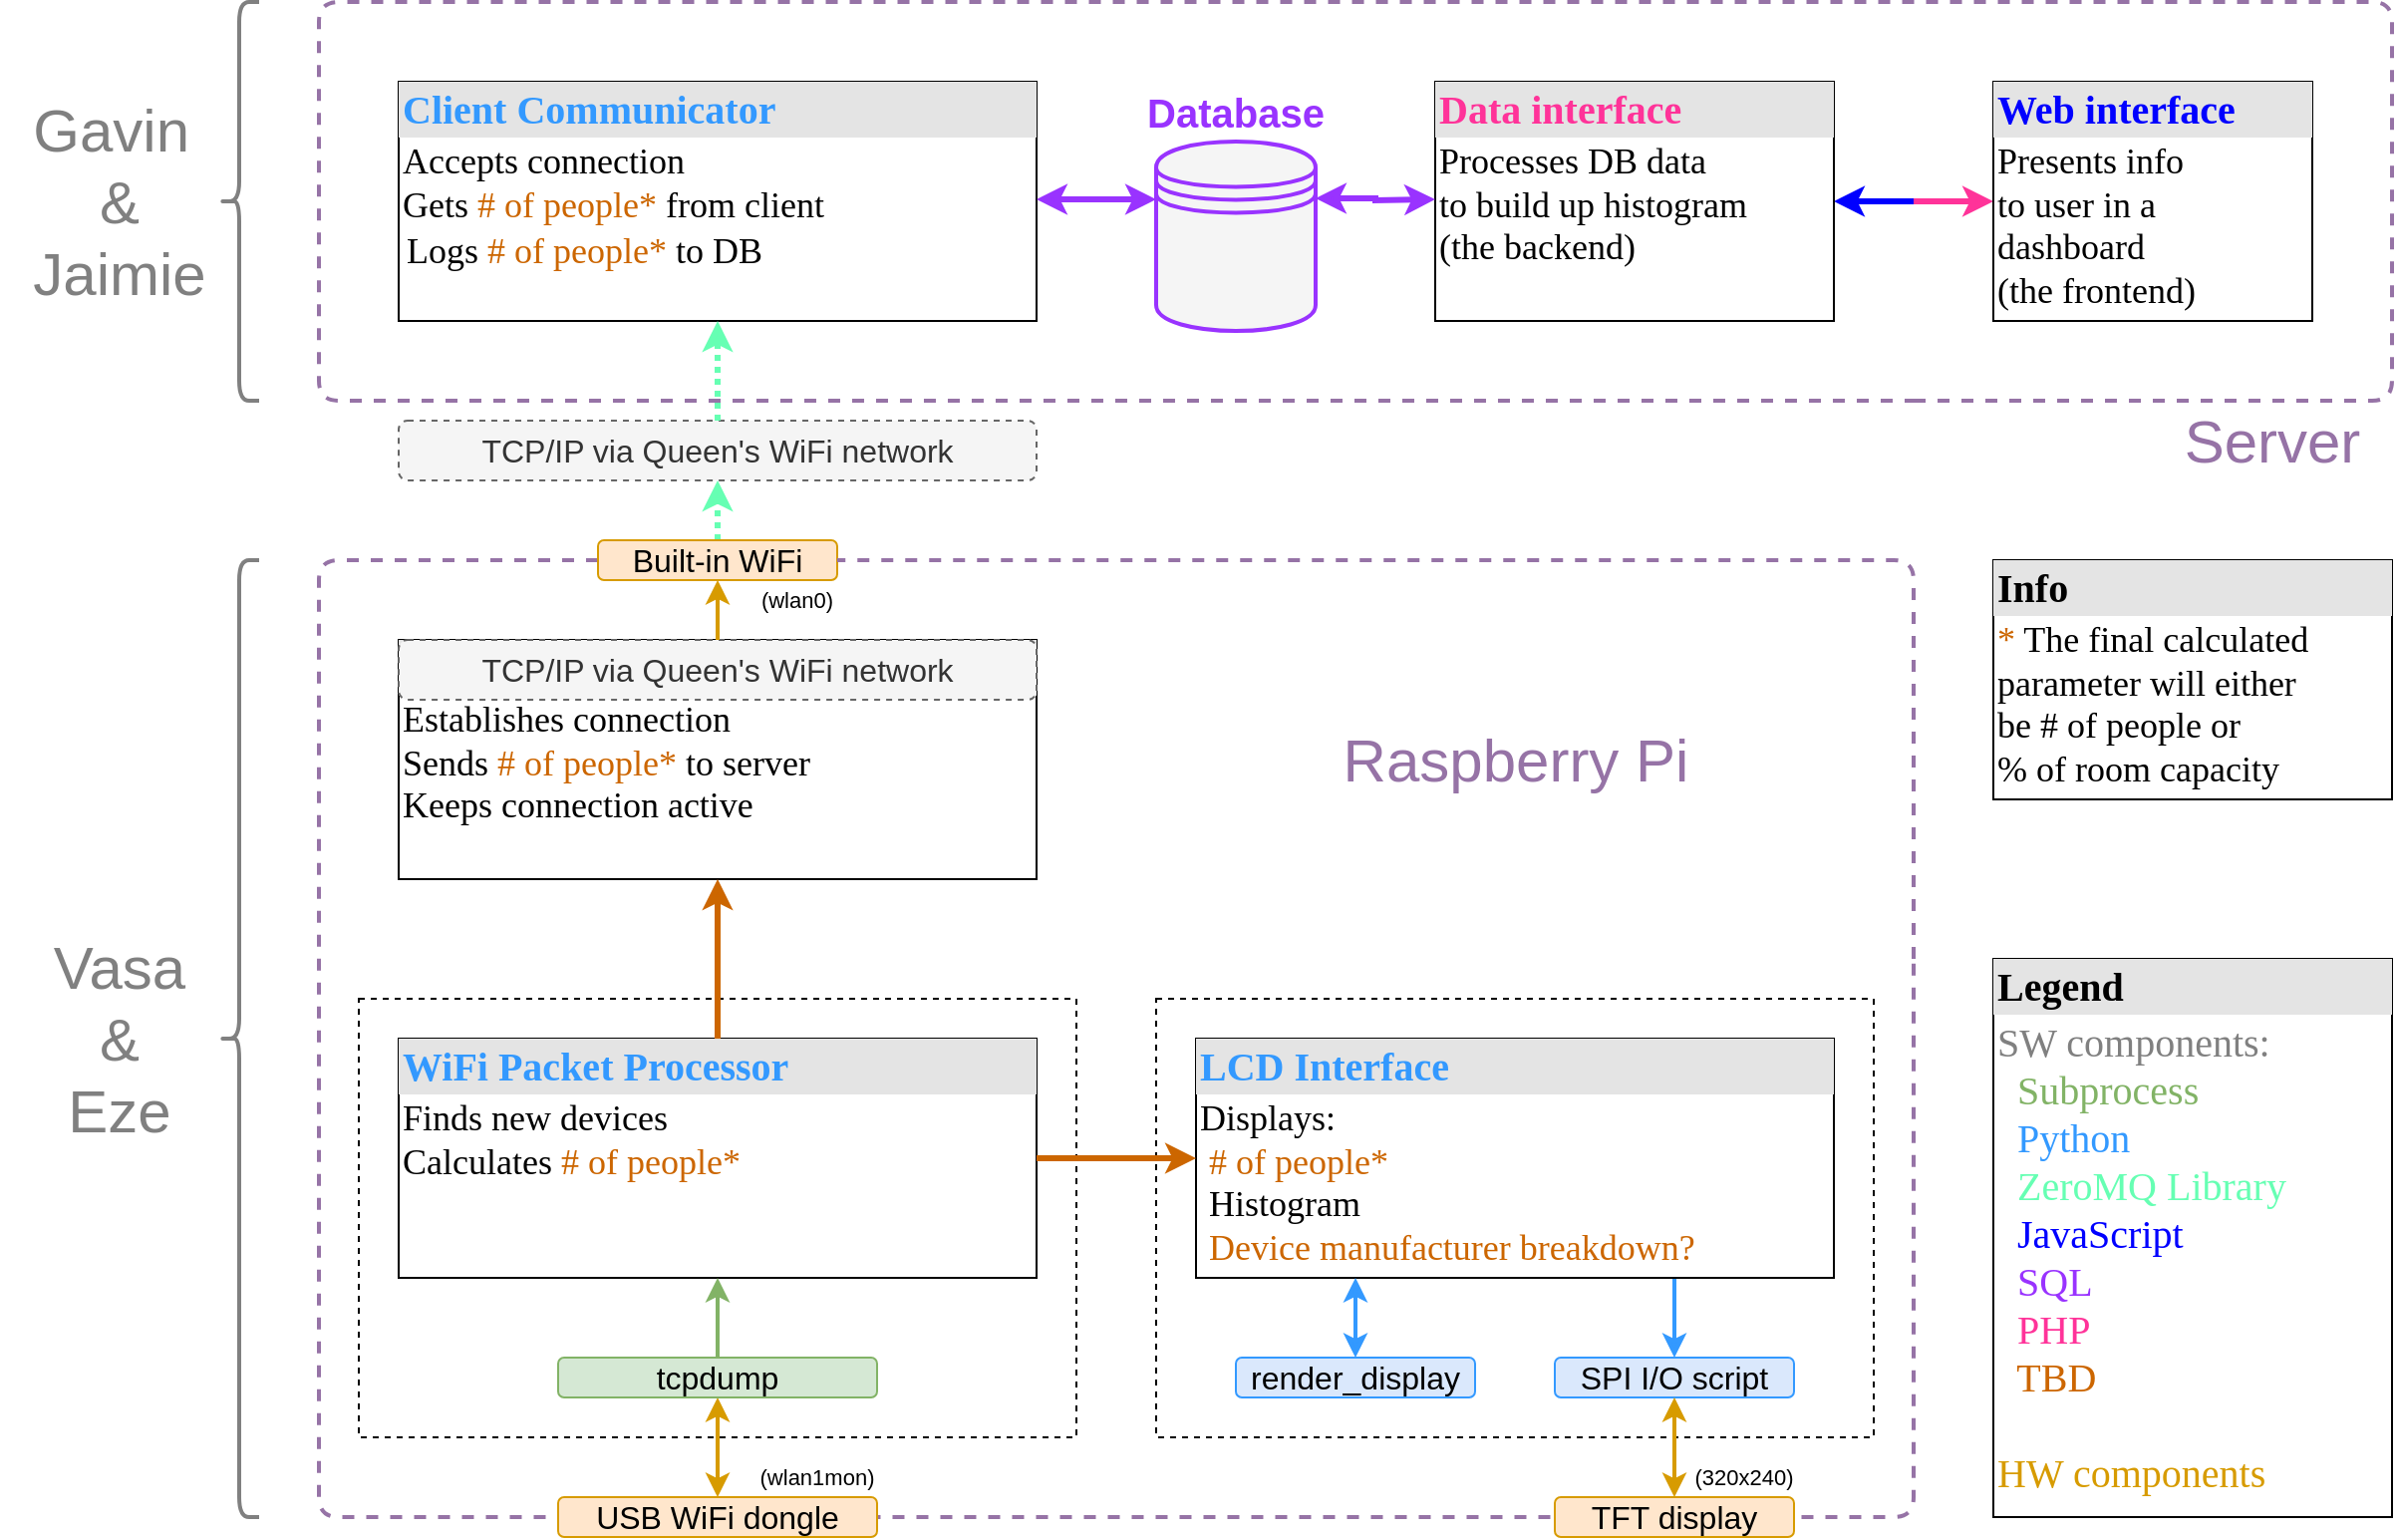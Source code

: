 <mxfile pages="1" version="11.2.5" type="device"><diagram name="Page-1" id="2ca16b54-16f6-2749-3443-fa8db7711227"><mxGraphModel dx="2186" dy="818" grid="1" gridSize="10" guides="1" tooltips="1" connect="1" arrows="1" fold="1" page="1" pageScale="1" pageWidth="1100" pageHeight="850" background="#ffffff" math="0" shadow="0"><root><mxCell id="0"/><mxCell id="1" parent="0"/><mxCell id="qQ4ryBG3iC_X9_vA_FXl-24" value="" style="endArrow=none;dashed=1;html=1;strokeColor=#9673a6;strokeWidth=2;fillColor=#e1d5e7;exitX=0;exitY=0.5;exitDx=0;exitDy=0;" parent="1" source="H9zwqcQKTvx47eW4Jzcs-15" edge="1"><mxGeometry width="50" height="50" relative="1" as="geometry"><mxPoint x="840" y="520" as="sourcePoint"/><mxPoint x="840" y="520" as="targetPoint"/><Array as="points"><mxPoint x="40" y="320"/><mxPoint x="40" y="800"/><mxPoint x="840" y="800"/></Array></mxGeometry></mxCell><mxCell id="qQ4ryBG3iC_X9_vA_FXl-10" value="" style="rounded=0;whiteSpace=wrap;html=1;fillColor=none;dashed=1;" parent="1" vertex="1"><mxGeometry x="460" y="540" width="360" height="220" as="geometry"/></mxCell><mxCell id="qQ4ryBG3iC_X9_vA_FXl-7" value="" style="rounded=0;whiteSpace=wrap;html=1;fillColor=none;dashed=1;" parent="1" vertex="1"><mxGeometry x="60" y="540" width="360" height="220" as="geometry"/></mxCell><mxCell id="2ed32ef02a7f4228-1" value="&lt;div style=&quot;box-sizing: border-box ; width: 100% ; background: rgb(228 , 228 , 228) ; padding: 2px ; font-size: 20px&quot;&gt;&lt;b&gt;&lt;font style=&quot;font-size: 20px&quot; color=&quot;#3399ff&quot;&gt;WiFi Packet Processor&lt;/font&gt;&lt;/b&gt;&lt;/div&gt;&lt;table style=&quot;width: 100% ; font-size: 20px&quot; cellpadding=&quot;2&quot; cellspacing=&quot;0&quot;&gt;&lt;tbody&gt;&lt;tr&gt;&lt;td style=&quot;font-size: 18px&quot;&gt;&lt;font style=&quot;font-size: 18px&quot;&gt;Finds new devices&lt;br&gt;Calculates &lt;font color=&quot;#cc6600&quot;&gt;# of people*&lt;/font&gt;&lt;/font&gt;&lt;/td&gt;&lt;td&gt;&lt;/td&gt;&lt;/tr&gt;&lt;/tbody&gt;&lt;/table&gt;" style="verticalAlign=top;align=left;overflow=fill;html=1;rounded=0;shadow=0;comic=0;labelBackgroundColor=none;strokeColor=#000000;strokeWidth=1;fillColor=#ffffff;fontFamily=Verdana;fontSize=12;fontColor=#000000;" parent="1" vertex="1"><mxGeometry x="80" y="560" width="320" height="120" as="geometry"/></mxCell><mxCell id="qQ4ryBG3iC_X9_vA_FXl-21" style="edgeStyle=orthogonalEdgeStyle;rounded=0;orthogonalLoop=1;jettySize=auto;html=1;exitX=0.75;exitY=1;exitDx=0;exitDy=0;entryX=0.5;entryY=0;entryDx=0;entryDy=0;fillColor=#dae8fc;strokeColor=#3399FF;strokeWidth=2;" parent="1" source="qQ4ryBG3iC_X9_vA_FXl-5" target="qQ4ryBG3iC_X9_vA_FXl-12" edge="1"><mxGeometry relative="1" as="geometry"/></mxCell><mxCell id="qQ4ryBG3iC_X9_vA_FXl-5" value="&lt;div style=&quot;box-sizing: border-box ; width: 100% ; background: rgb(228 , 228 , 228) ; padding: 2px ; font-size: 20px&quot;&gt;&lt;b&gt;&lt;font style=&quot;font-size: 20px&quot; color=&quot;#3399ff&quot;&gt;LCD Interface&lt;/font&gt;&lt;/b&gt;&lt;/div&gt;&lt;table style=&quot;width: 100% ; font-size: 20px&quot; cellpadding=&quot;2&quot; cellspacing=&quot;0&quot;&gt;&lt;tbody&gt;&lt;tr style=&quot;font-size: 18px&quot;&gt;&lt;td&gt;Displays:&lt;br&gt;&lt;font color=&quot;#cc6600&quot;&gt;&amp;nbsp;# of people*&lt;/font&gt;&lt;br&gt;&amp;nbsp;Histogram&lt;br&gt;&amp;nbsp;&lt;font color=&quot;#cc6600&quot;&gt;Device manufacturer breakdown?&lt;/font&gt;&lt;/td&gt;&lt;td&gt;&lt;/td&gt;&lt;/tr&gt;&lt;/tbody&gt;&lt;/table&gt;" style="verticalAlign=top;align=left;overflow=fill;html=1;rounded=0;shadow=0;comic=0;labelBackgroundColor=none;strokeColor=#000000;strokeWidth=1;fillColor=#ffffff;fontFamily=Verdana;fontSize=12;fontColor=#000000;" parent="1" vertex="1"><mxGeometry x="480" y="560" width="320" height="120" as="geometry"/></mxCell><mxCell id="qQ4ryBG3iC_X9_vA_FXl-1" value="&lt;div style=&quot;box-sizing: border-box ; width: 100% ; background: rgb(228 , 228 , 228) ; padding: 2px ; font-size: 20px&quot;&gt;&lt;b&gt;&lt;font style=&quot;font-size: 20px&quot; color=&quot;#3399ff&quot;&gt;Server Communicator&lt;/font&gt;&lt;/b&gt;&lt;/div&gt;&lt;table style=&quot;width: 100% ; font-size: 20px&quot; cellpadding=&quot;2&quot; cellspacing=&quot;0&quot;&gt;&lt;tbody style=&quot;font-size: 18px&quot;&gt;&lt;tr&gt;&lt;td&gt;&lt;font style=&quot;font-size: 18px&quot;&gt;Establishes connection&lt;br&gt;Sends &lt;font color=&quot;#cc6600&quot;&gt;# of people*&lt;/font&gt; to server&lt;br&gt;Keeps connection active&lt;/font&gt;&lt;/td&gt;&lt;td&gt;&lt;/td&gt;&lt;/tr&gt;&lt;/tbody&gt;&lt;/table&gt;" style="verticalAlign=top;align=left;overflow=fill;html=1;rounded=0;shadow=0;comic=0;labelBackgroundColor=none;strokeColor=#000000;strokeWidth=1;fillColor=#ffffff;fontFamily=Verdana;fontSize=12;fontColor=#000000;" parent="1" vertex="1"><mxGeometry x="80" y="360" width="320" height="120" as="geometry"/></mxCell><mxCell id="qQ4ryBG3iC_X9_vA_FXl-9" style="edgeStyle=orthogonalEdgeStyle;rounded=0;orthogonalLoop=1;jettySize=auto;html=1;exitX=0.5;exitY=0;exitDx=0;exitDy=0;entryX=0.5;entryY=1;entryDx=0;entryDy=0;fillColor=#d5e8d4;strokeColor=#82b366;strokeWidth=2;" parent="1" source="qQ4ryBG3iC_X9_vA_FXl-8" edge="1"><mxGeometry relative="1" as="geometry"><mxPoint x="240" y="680" as="targetPoint"/></mxGeometry></mxCell><mxCell id="qQ4ryBG3iC_X9_vA_FXl-30" style="edgeStyle=orthogonalEdgeStyle;rounded=0;orthogonalLoop=1;jettySize=auto;html=1;exitX=0.5;exitY=1;exitDx=0;exitDy=0;entryX=0.5;entryY=0;entryDx=0;entryDy=0;startArrow=classic;startFill=1;endArrow=classic;endFill=1;strokeColor=#d79b00;strokeWidth=2;fontSize=30;fontColor=#9673A6;fillColor=#ffe6cc;" parent="1" source="qQ4ryBG3iC_X9_vA_FXl-8" target="qQ4ryBG3iC_X9_vA_FXl-27" edge="1"><mxGeometry relative="1" as="geometry"/></mxCell><mxCell id="qQ4ryBG3iC_X9_vA_FXl-8" value="&lt;font style=&quot;font-size: 16px&quot;&gt;tcpdump&lt;/font&gt;" style="rounded=1;whiteSpace=wrap;html=1;fillColor=#d5e8d4;strokeColor=#82b366;" parent="1" vertex="1"><mxGeometry x="160" y="720" width="160" height="20" as="geometry"/></mxCell><mxCell id="qQ4ryBG3iC_X9_vA_FXl-20" style="edgeStyle=orthogonalEdgeStyle;rounded=0;orthogonalLoop=1;jettySize=auto;html=1;exitX=0.5;exitY=0;exitDx=0;exitDy=0;entryX=0.25;entryY=1;entryDx=0;entryDy=0;startArrow=classic;startFill=1;fillColor=#dae8fc;strokeColor=#3399FF;strokeWidth=2;" parent="1" source="qQ4ryBG3iC_X9_vA_FXl-11" target="qQ4ryBG3iC_X9_vA_FXl-5" edge="1"><mxGeometry relative="1" as="geometry"/></mxCell><mxCell id="qQ4ryBG3iC_X9_vA_FXl-11" value="&lt;font style=&quot;font-size: 16px&quot;&gt;render_display&lt;/font&gt;" style="rounded=1;whiteSpace=wrap;html=1;fillColor=#dae8fc;strokeColor=#3399FF;" parent="1" vertex="1"><mxGeometry x="500" y="720" width="120" height="20" as="geometry"/></mxCell><mxCell id="qQ4ryBG3iC_X9_vA_FXl-12" value="&lt;font style=&quot;font-size: 16px&quot;&gt;SPI I/O script&lt;/font&gt;" style="rounded=1;whiteSpace=wrap;html=1;fillColor=#dae8fc;strokeColor=#3399FF;" parent="1" vertex="1"><mxGeometry x="660" y="720" width="120" height="20" as="geometry"/></mxCell><mxCell id="qQ4ryBG3iC_X9_vA_FXl-22" value="&lt;div style=&quot;box-sizing: border-box ; width: 100% ; background: rgb(228 , 228 , 228) ; padding: 2px ; font-size: 20px&quot;&gt;&lt;b&gt;&lt;font style=&quot;font-size: 20px&quot;&gt;Legend&lt;/font&gt;&lt;/b&gt;&lt;/div&gt;&lt;table style=&quot;width: 100% ; font-size: 20px&quot; cellpadding=&quot;2&quot; cellspacing=&quot;0&quot;&gt;&lt;tbody&gt;&lt;tr&gt;&lt;td&gt;&lt;font color=&quot;#808080&quot;&gt;SW components:&lt;/font&gt;&lt;br&gt;&lt;font color=&quot;#d6b656&quot;&gt;&amp;nbsp; &lt;/font&gt;&lt;font color=&quot;#82b366&quot;&gt;Subprocess&lt;br&gt;&lt;/font&gt;&amp;nbsp; &lt;font color=&quot;#3399ff&quot;&gt;Python&lt;/font&gt;&lt;br&gt;&lt;font color=&quot;#3399ff&quot;&gt;&amp;nbsp; &lt;/font&gt;&lt;font color=&quot;#66ffb3&quot;&gt;ZeroMQ Library&lt;/font&gt;&lt;font color=&quot;#b85450&quot;&gt;&lt;br&gt;&lt;/font&gt;&amp;nbsp; &lt;font color=&quot;#0000ff&quot;&gt;JavaScript&amp;nbsp;&amp;nbsp;&lt;/font&gt;&lt;br&gt;&lt;font color=&quot;#9933ff&quot;&gt;&amp;nbsp; SQL&lt;/font&gt;&lt;font color=&quot;#0000ff&quot;&gt;&lt;br&gt;&lt;/font&gt;&amp;nbsp; &lt;font color=&quot;#ff3399&quot;&gt;PHP&lt;/font&gt;&lt;br&gt;&amp;nbsp; &lt;font color=&quot;#cc6600&quot;&gt;TBD&lt;/font&gt;&lt;br&gt;&lt;br&gt;&lt;font color=&quot;#d79b00&quot;&gt;HW components&lt;/font&gt;&lt;/td&gt;&lt;td&gt;&lt;/td&gt;&lt;/tr&gt;&lt;/tbody&gt;&lt;/table&gt;" style="verticalAlign=top;align=left;overflow=fill;html=1;rounded=0;shadow=0;comic=0;labelBackgroundColor=none;strokeColor=#000000;strokeWidth=1;fillColor=#ffffff;fontFamily=Verdana;fontSize=12;fontColor=#000000;" parent="1" vertex="1"><mxGeometry x="880" y="520" width="200" height="280" as="geometry"/></mxCell><mxCell id="qQ4ryBG3iC_X9_vA_FXl-26" value="Raspberry Pi" style="text;html=1;strokeColor=none;fillColor=none;align=center;verticalAlign=middle;whiteSpace=wrap;rounded=0;gradientColor=#ffffff;fontColor=#9673A6;fontSize=30;" parent="1" vertex="1"><mxGeometry x="547.5" y="410" width="185" height="20" as="geometry"/></mxCell><mxCell id="qQ4ryBG3iC_X9_vA_FXl-31" value="" style="endArrow=none;dashed=1;html=1;strokeColor=#9673a6;strokeWidth=2;fillColor=#e1d5e7;" parent="1" edge="1"><mxGeometry width="50" height="50" relative="1" as="geometry"><mxPoint x="840" y="240" as="sourcePoint"/><mxPoint x="840" y="240" as="targetPoint"/><Array as="points"><mxPoint x="1080" y="240"/><mxPoint x="1080" y="40"/><mxPoint x="40" y="40"/><mxPoint x="40" y="240"/></Array></mxGeometry></mxCell><mxCell id="qQ4ryBG3iC_X9_vA_FXl-32" value="&lt;div style=&quot;box-sizing: border-box ; width: 100% ; background: rgb(228 , 228 , 228) ; padding: 2px ; font-size: 20px&quot;&gt;&lt;b&gt;&lt;font style=&quot;font-size: 20px&quot; color=&quot;#3399ff&quot;&gt;Client Communicator&lt;/font&gt;&lt;/b&gt;&lt;/div&gt;&lt;table style=&quot;width: 100% ; font-size: 20px&quot; cellpadding=&quot;2&quot; cellspacing=&quot;0&quot;&gt;&lt;tbody&gt;&lt;tr&gt;&lt;td style=&quot;font-size: 18px&quot;&gt;&lt;font style=&quot;font-size: 18px&quot;&gt;Accepts connection&lt;br&gt;Gets &lt;font color=&quot;#cc6600&quot;&gt;# of people*&lt;/font&gt; from client&lt;br&gt;&lt;table cellpadding=&quot;2&quot; cellspacing=&quot;0&quot; style=&quot;width: 240px&quot;&gt;&lt;tbody&gt;&lt;tr&gt;&lt;td&gt;Logs &lt;font color=&quot;#cc6600&quot;&gt;#&amp;nbsp;of people*&lt;/font&gt; to DB&lt;br&gt;&lt;br&gt;&lt;/td&gt;&lt;/tr&gt;&lt;/tbody&gt;&lt;/table&gt;&lt;/font&gt;&lt;/td&gt;&lt;td&gt;&lt;/td&gt;&lt;/tr&gt;&lt;/tbody&gt;&lt;/table&gt;" style="verticalAlign=top;align=left;overflow=fill;html=1;rounded=0;shadow=0;comic=0;labelBackgroundColor=none;strokeColor=#000000;strokeWidth=1;fillColor=#ffffff;fontFamily=Verdana;fontSize=12;fontColor=#000000;" parent="1" vertex="1"><mxGeometry x="80" y="80" width="320" height="120" as="geometry"/></mxCell><mxCell id="qQ4ryBG3iC_X9_vA_FXl-34" value="TCP/IP via Queen's WiFi network" style="text;html=1;strokeColor=#666666;fillColor=#f5f5f5;align=center;verticalAlign=middle;whiteSpace=wrap;rounded=1;fontSize=16;fontColor=#333333;dashed=1;" parent="1" vertex="1"><mxGeometry x="80" y="250" width="320" height="30" as="geometry"/></mxCell><mxCell id="DW9tPj3djM3k8g-zzB95-2" value="TCP/IP via Queen's WiFi network" style="text;html=1;strokeColor=#666666;fillColor=#f5f5f5;align=center;verticalAlign=middle;whiteSpace=wrap;rounded=1;fontSize=16;fontColor=#333333;dashed=1;" vertex="1" parent="1"><mxGeometry x="80" y="360" width="320" height="30" as="geometry"/></mxCell><mxCell id="qQ4ryBG3iC_X9_vA_FXl-38" style="edgeStyle=orthogonalEdgeStyle;rounded=0;orthogonalLoop=1;jettySize=auto;html=1;startArrow=classic;startFill=1;endArrow=none;endFill=0;strokeColor=#FF3399;strokeWidth=3;fontSize=16;fontColor=#B85450;" parent="1" source="qQ4ryBG3iC_X9_vA_FXl-37" edge="1"><mxGeometry relative="1" as="geometry"><mxPoint x="840" y="140" as="targetPoint"/></mxGeometry></mxCell><mxCell id="qQ4ryBG3iC_X9_vA_FXl-37" value="&lt;div style=&quot;box-sizing: border-box ; width: 100% ; background: rgb(228 , 228 , 228) ; padding: 2px ; font-size: 20px&quot;&gt;&lt;b&gt;&lt;font style=&quot;font-size: 20px&quot; color=&quot;#0000ff&quot;&gt;Web interface&lt;/font&gt;&lt;/b&gt;&lt;/div&gt;&lt;table style=&quot;width: 100% ; font-size: 20px&quot; cellpadding=&quot;2&quot; cellspacing=&quot;0&quot;&gt;&lt;tbody style=&quot;font-size: 18px&quot;&gt;&lt;tr&gt;&lt;td&gt;Presents info&lt;br&gt;to user in a&amp;nbsp;&lt;br&gt;dashboard&lt;br&gt;(the frontend)&lt;/td&gt;&lt;td&gt;&lt;/td&gt;&lt;/tr&gt;&lt;/tbody&gt;&lt;/table&gt;" style="verticalAlign=top;align=left;overflow=fill;html=1;rounded=0;shadow=0;comic=0;labelBackgroundColor=none;strokeColor=#000000;strokeWidth=1;fillColor=#ffffff;fontFamily=Verdana;fontSize=12;fontColor=#000000;" parent="1" vertex="1"><mxGeometry x="880" y="80" width="160" height="120" as="geometry"/></mxCell><mxCell id="qQ4ryBG3iC_X9_vA_FXl-39" value="Server" style="text;html=1;strokeColor=none;fillColor=none;align=center;verticalAlign=middle;whiteSpace=wrap;rounded=0;gradientColor=#ffffff;fontColor=#9673A6;fontSize=30;" parent="1" vertex="1"><mxGeometry x="960" y="250" width="120" height="20" as="geometry"/></mxCell><mxCell id="qQ4ryBG3iC_X9_vA_FXl-43" style="edgeStyle=orthogonalEdgeStyle;rounded=0;orthogonalLoop=1;jettySize=auto;html=1;exitX=0.5;exitY=0;exitDx=0;exitDy=0;entryX=0.5;entryY=1;entryDx=0;entryDy=0;startArrow=classic;startFill=1;endArrow=classic;endFill=1;strokeColor=#d79b00;strokeWidth=2;fontSize=16;fontColor=#B85450;fillColor=#ffe6cc;" parent="1" source="qQ4ryBG3iC_X9_vA_FXl-42" target="qQ4ryBG3iC_X9_vA_FXl-12" edge="1"><mxGeometry relative="1" as="geometry"/></mxCell><mxCell id="qQ4ryBG3iC_X9_vA_FXl-42" value="&lt;span style=&quot;font-size: 16px&quot;&gt;TFT display&lt;/span&gt;" style="rounded=1;whiteSpace=wrap;html=1;fillColor=#ffe6cc;strokeColor=#d79b00;" parent="1" vertex="1"><mxGeometry x="660" y="790" width="120" height="20" as="geometry"/></mxCell><mxCell id="qQ4ryBG3iC_X9_vA_FXl-2" value="" style="edgeStyle=orthogonalEdgeStyle;rounded=0;orthogonalLoop=1;jettySize=auto;html=1;strokeWidth=3;endArrow=classic;endFill=1;fillColor=#f8cecc;strokeColor=#CC6600;" parent="1" source="2ed32ef02a7f4228-1" target="qQ4ryBG3iC_X9_vA_FXl-1" edge="1"><mxGeometry relative="1" as="geometry"/></mxCell><mxCell id="qQ4ryBG3iC_X9_vA_FXl-6" value="" style="edgeStyle=orthogonalEdgeStyle;rounded=0;orthogonalLoop=1;jettySize=auto;html=1;strokeWidth=3;endArrow=classic;endFill=1;fillColor=#f8cecc;strokeColor=#CC6600;" parent="1" source="2ed32ef02a7f4228-1" target="qQ4ryBG3iC_X9_vA_FXl-5" edge="1"><mxGeometry relative="1" as="geometry"/></mxCell><mxCell id="qQ4ryBG3iC_X9_vA_FXl-33" style="edgeStyle=orthogonalEdgeStyle;rounded=0;orthogonalLoop=1;jettySize=auto;html=1;exitX=0.5;exitY=0;exitDx=0;exitDy=0;entryX=0.5;entryY=1;entryDx=0;entryDy=0;startArrow=none;startFill=0;endArrow=classic;endFill=1;strokeColor=#66FFB3;strokeWidth=3;fontSize=30;fontColor=#66FFB3;dashed=1;dashPattern=1 1;" parent="1" source="H9zwqcQKTvx47eW4Jzcs-15" target="qQ4ryBG3iC_X9_vA_FXl-34" edge="1"><mxGeometry relative="1" as="geometry"/></mxCell><mxCell id="qQ4ryBG3iC_X9_vA_FXl-44" style="edgeStyle=orthogonalEdgeStyle;rounded=0;orthogonalLoop=1;jettySize=auto;html=1;exitX=0.5;exitY=0;exitDx=0;exitDy=0;entryX=0.5;entryY=1;entryDx=0;entryDy=0;startArrow=none;startFill=0;endArrow=classic;endFill=1;strokeColor=#66FFB3;strokeWidth=3;fontSize=30;fontColor=#66FFB3;dashed=1;dashPattern=1 1;" parent="1" source="qQ4ryBG3iC_X9_vA_FXl-34" target="qQ4ryBG3iC_X9_vA_FXl-32" edge="1"><mxGeometry relative="1" as="geometry"/></mxCell><mxCell id="H9zwqcQKTvx47eW4Jzcs-1" value="" style="shape=curlyBracket;whiteSpace=wrap;html=1;rounded=1;strokeWidth=2;strokeColor=#808080;noLabel=1;fontColor=none;" parent="1" vertex="1"><mxGeometry x="-10" y="40" width="20" height="200" as="geometry"/></mxCell><mxCell id="H9zwqcQKTvx47eW4Jzcs-2" value="" style="shape=curlyBracket;whiteSpace=wrap;html=1;rounded=1;strokeWidth=2;strokeColor=#808080;perimeterSpacing=0;gradientColor=none;shadow=0;fontColor=none;noLabel=1;" parent="1" vertex="1"><mxGeometry x="-10" y="320" width="20" height="480" as="geometry"/></mxCell><mxCell id="H9zwqcQKTvx47eW4Jzcs-4" value="&lt;font color=&quot;#808080&quot;&gt;Gavin&amp;nbsp;&lt;br&gt;&amp;amp;&lt;br&gt;Jaimie&lt;/font&gt;" style="text;html=1;strokeColor=none;fillColor=none;align=center;verticalAlign=middle;whiteSpace=wrap;rounded=0;gradientColor=#ffffff;fontColor=#9673A6;fontSize=30;" parent="1" vertex="1"><mxGeometry x="-120" y="50" width="120" height="180" as="geometry"/></mxCell><mxCell id="H9zwqcQKTvx47eW4Jzcs-5" value="&lt;font color=&quot;#808080&quot;&gt;Vasa&lt;br&gt;&amp;amp;&lt;br&gt;Eze&lt;/font&gt;" style="text;html=1;strokeColor=none;fillColor=none;align=center;verticalAlign=middle;whiteSpace=wrap;rounded=0;gradientColor=#ffffff;fontColor=#9673A6;fontSize=30;" parent="1" vertex="1"><mxGeometry x="-120" y="470" width="120" height="180" as="geometry"/></mxCell><mxCell id="H9zwqcQKTvx47eW4Jzcs-9" value="" style="shape=datastore;whiteSpace=wrap;html=1;strokeColor=#9933FF;strokeWidth=2;fillColor=#f5f5f5;fontColor=#333333;" parent="1" vertex="1"><mxGeometry x="460" y="110" width="80" height="95" as="geometry"/></mxCell><mxCell id="H9zwqcQKTvx47eW4Jzcs-10" value="&lt;font style=&quot;font-size: 20px&quot; color=&quot;#9933ff&quot;&gt;&lt;b&gt;Database&lt;/b&gt;&lt;/font&gt;" style="text;html=1;strokeColor=none;fillColor=none;align=center;verticalAlign=middle;whiteSpace=wrap;rounded=0;" parent="1" vertex="1"><mxGeometry x="450" y="85" width="100" height="20" as="geometry"/></mxCell><mxCell id="O5v3vxqc65iUh4rNPE_i-7" style="edgeStyle=orthogonalEdgeStyle;rounded=0;orthogonalLoop=1;jettySize=auto;html=1;exitX=1;exitY=0.5;exitDx=0;exitDy=0;strokeColor=#0000FF;fontSize=16;fontColor=#B85450;strokeWidth=3;endFill=0;endArrow=none;startFill=1;startArrow=classic;" parent="1" source="H9zwqcQKTvx47eW4Jzcs-11" edge="1"><mxGeometry relative="1" as="geometry"><mxPoint x="840" y="140" as="targetPoint"/></mxGeometry></mxCell><mxCell id="H9zwqcQKTvx47eW4Jzcs-11" value="&lt;div style=&quot;box-sizing: border-box ; width: 100% ; background: rgb(228 , 228 , 228) ; padding: 2px ; font-size: 20px&quot;&gt;&lt;b&gt;&lt;font style=&quot;font-size: 20px&quot; color=&quot;#ff3399&quot;&gt;Data interface&lt;/font&gt;&lt;/b&gt;&lt;/div&gt;&lt;table style=&quot;width: 100% ; font-size: 20px&quot; cellpadding=&quot;2&quot; cellspacing=&quot;0&quot;&gt;&lt;tbody&gt;&lt;tr style=&quot;font-size: 18px&quot;&gt;&lt;td&gt;Processes DB data&lt;br&gt;to build up histogram&lt;br&gt;(the backend)&lt;/td&gt;&lt;td&gt;&lt;/td&gt;&lt;/tr&gt;&lt;/tbody&gt;&lt;/table&gt;" style="verticalAlign=top;align=left;overflow=fill;html=1;rounded=0;shadow=0;comic=0;labelBackgroundColor=none;strokeColor=#000000;strokeWidth=1;fillColor=#ffffff;fontFamily=Verdana;fontSize=12;fontColor=#000000;" parent="1" vertex="1"><mxGeometry x="600" y="80" width="200" height="120" as="geometry"/></mxCell><mxCell id="H9zwqcQKTvx47eW4Jzcs-12" style="edgeStyle=orthogonalEdgeStyle;rounded=0;orthogonalLoop=1;jettySize=auto;html=1;exitX=1;exitY=0.3;exitDx=0;exitDy=0;startArrow=classic;startFill=1;endArrow=classic;endFill=1;strokeColor=#9933FF;strokeWidth=3;fontSize=16;fontColor=#B85450;" parent="1" source="H9zwqcQKTvx47eW4Jzcs-9" edge="1"><mxGeometry relative="1" as="geometry"><mxPoint x="560" y="139" as="sourcePoint"/><mxPoint x="600" y="139" as="targetPoint"/></mxGeometry></mxCell><mxCell id="H9zwqcQKTvx47eW4Jzcs-15" value="&lt;font style=&quot;font-size: 16px&quot;&gt;Built-in WiFi&lt;/font&gt;" style="rounded=1;whiteSpace=wrap;html=1;fillColor=#ffe6cc;strokeColor=#d79b00;" parent="1" vertex="1"><mxGeometry x="180" y="310" width="120" height="20" as="geometry"/></mxCell><mxCell id="H9zwqcQKTvx47eW4Jzcs-16" value="" style="endArrow=none;dashed=1;html=1;strokeColor=#9673a6;strokeWidth=2;fillColor=#e1d5e7;" parent="1" target="H9zwqcQKTvx47eW4Jzcs-15" edge="1"><mxGeometry width="50" height="50" relative="1" as="geometry"><mxPoint x="840" y="520" as="sourcePoint"/><mxPoint x="840" y="520" as="targetPoint"/><Array as="points"><mxPoint x="840" y="320"/><mxPoint x="440" y="320"/></Array></mxGeometry></mxCell><mxCell id="H9zwqcQKTvx47eW4Jzcs-18" style="edgeStyle=orthogonalEdgeStyle;rounded=0;orthogonalLoop=1;jettySize=auto;html=1;startArrow=none;startFill=0;endArrow=classic;endFill=1;strokeColor=#d79b00;strokeWidth=2;fontSize=30;fontColor=#9673A6;fillColor=#ffe6cc;entryX=0.5;entryY=1;entryDx=0;entryDy=0;" parent="1" source="qQ4ryBG3iC_X9_vA_FXl-1" target="H9zwqcQKTvx47eW4Jzcs-15" edge="1"><mxGeometry relative="1" as="geometry"><mxPoint x="160" y="740" as="sourcePoint"/><mxPoint x="190" y="740" as="targetPoint"/></mxGeometry></mxCell><mxCell id="H9zwqcQKTvx47eW4Jzcs-19" value="(wlan0)" style="text;html=1;strokeColor=none;fillColor=none;align=center;verticalAlign=middle;whiteSpace=wrap;rounded=0;fontSize=11;" parent="1" vertex="1"><mxGeometry x="260" y="330" width="40" height="20" as="geometry"/></mxCell><mxCell id="H9zwqcQKTvx47eW4Jzcs-20" value="(wlan1mon)" style="text;html=1;strokeColor=none;fillColor=none;align=center;verticalAlign=middle;whiteSpace=wrap;rounded=0;fontSize=11;" parent="1" vertex="1"><mxGeometry x="260" y="770" width="60" height="20" as="geometry"/></mxCell><mxCell id="H9zwqcQKTvx47eW4Jzcs-21" value="(320x240)" style="text;html=1;strokeColor=none;fillColor=none;align=center;verticalAlign=middle;whiteSpace=wrap;rounded=0;fontSize=11;" parent="1" vertex="1"><mxGeometry x="730" y="770" width="50" height="20" as="geometry"/></mxCell><mxCell id="qQ4ryBG3iC_X9_vA_FXl-27" value="&lt;font style=&quot;font-size: 16px&quot;&gt;USB WiFi dongle&lt;/font&gt;" style="rounded=1;whiteSpace=wrap;html=1;fillColor=#ffe6cc;strokeColor=#d79b00;" parent="1" vertex="1"><mxGeometry x="160" y="790" width="160" height="20" as="geometry"/></mxCell><mxCell id="O5v3vxqc65iUh4rNPE_i-1" value="&lt;div style=&quot;box-sizing: border-box ; width: 100% ; background: rgb(228 , 228 , 228) ; padding: 2px ; font-size: 20px&quot;&gt;&lt;b&gt;Info&lt;/b&gt;&lt;/div&gt;&lt;table style=&quot;width: 100% ; font-size: 20px&quot; cellpadding=&quot;2&quot; cellspacing=&quot;0&quot;&gt;&lt;tbody&gt;&lt;tr&gt;&lt;td style=&quot;font-size: 18px&quot;&gt;&lt;font style=&quot;font-size: 18px&quot;&gt;&lt;font color=&quot;#cc6600&quot;&gt;*&lt;/font&gt; The final calculated&lt;br&gt;parameter will either&lt;br&gt;be # of people or&lt;br&gt;% of room capacity&lt;/font&gt;&lt;/td&gt;&lt;td&gt;&lt;/td&gt;&lt;/tr&gt;&lt;/tbody&gt;&lt;/table&gt;" style="verticalAlign=top;align=left;overflow=fill;html=1;rounded=0;shadow=0;comic=0;labelBackgroundColor=none;strokeColor=#000000;strokeWidth=1;fillColor=#ffffff;fontFamily=Verdana;fontSize=12;fontColor=#000000;" parent="1" vertex="1"><mxGeometry x="880" y="320" width="200" height="120" as="geometry"/></mxCell><mxCell id="O5v3vxqc65iUh4rNPE_i-9" style="edgeStyle=orthogonalEdgeStyle;rounded=0;orthogonalLoop=1;jettySize=auto;html=1;exitX=1;exitY=0.3;exitDx=0;exitDy=0;startArrow=classic;startFill=1;endArrow=classic;endFill=1;strokeColor=#9933FF;strokeWidth=3;fontSize=16;fontColor=#B85450;" parent="1" edge="1"><mxGeometry relative="1" as="geometry"><mxPoint x="400" y="139" as="sourcePoint"/><mxPoint x="460" y="139" as="targetPoint"/></mxGeometry></mxCell></root></mxGraphModel></diagram></mxfile>
